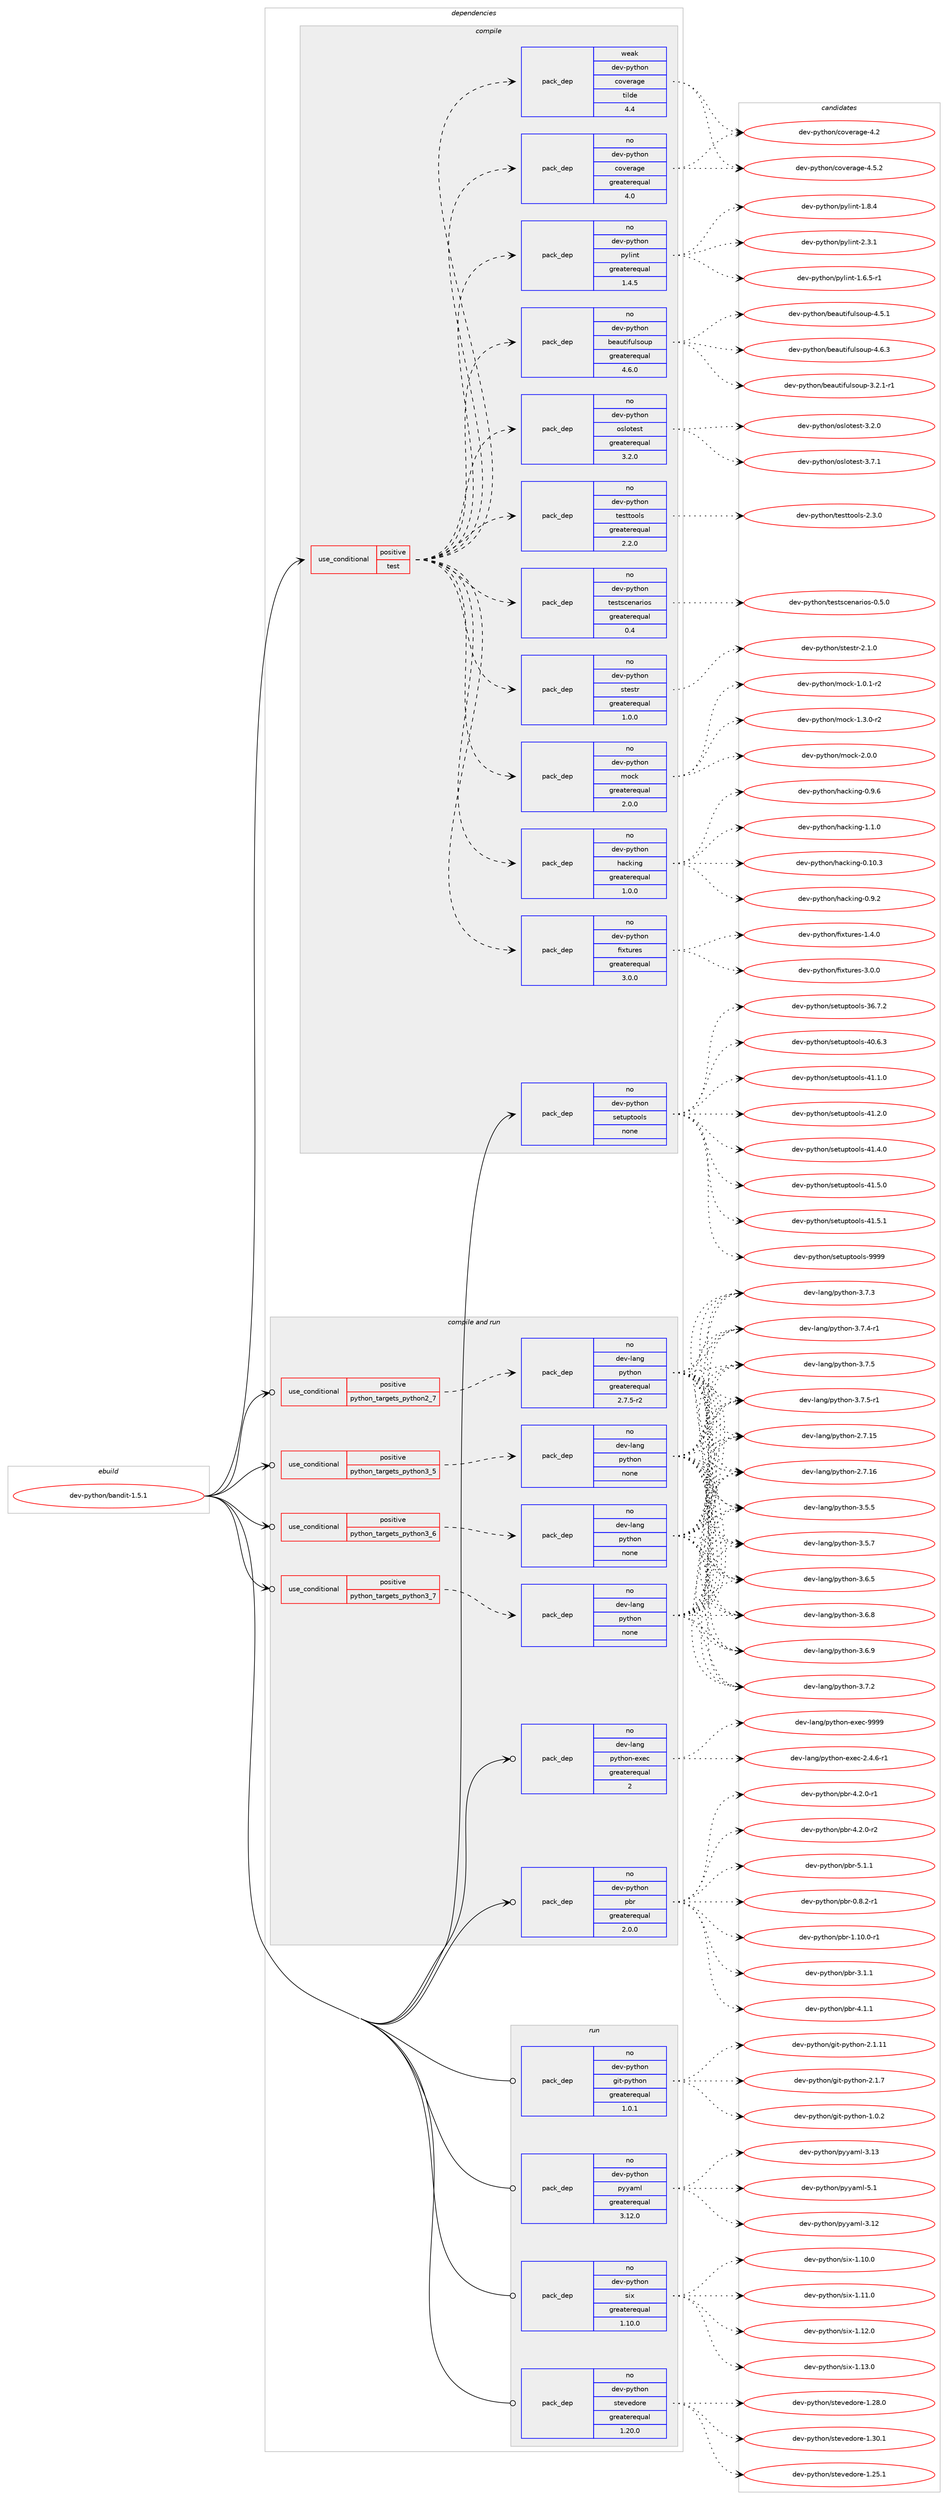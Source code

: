 digraph prolog {

# *************
# Graph options
# *************

newrank=true;
concentrate=true;
compound=true;
graph [rankdir=LR,fontname=Helvetica,fontsize=10,ranksep=1.5];#, ranksep=2.5, nodesep=0.2];
edge  [arrowhead=vee];
node  [fontname=Helvetica,fontsize=10];

# **********
# The ebuild
# **********

subgraph cluster_leftcol {
color=gray;
rank=same;
label=<<i>ebuild</i>>;
id [label="dev-python/bandit-1.5.1", color=red, width=4, href="../dev-python/bandit-1.5.1.svg"];
}

# ****************
# The dependencies
# ****************

subgraph cluster_midcol {
color=gray;
label=<<i>dependencies</i>>;
subgraph cluster_compile {
fillcolor="#eeeeee";
style=filled;
label=<<i>compile</i>>;
subgraph cond136731 {
dependency596279 [label=<<TABLE BORDER="0" CELLBORDER="1" CELLSPACING="0" CELLPADDING="4"><TR><TD ROWSPAN="3" CELLPADDING="10">use_conditional</TD></TR><TR><TD>positive</TD></TR><TR><TD>test</TD></TR></TABLE>>, shape=none, color=red];
subgraph pack447774 {
dependency596280 [label=<<TABLE BORDER="0" CELLBORDER="1" CELLSPACING="0" CELLPADDING="4" WIDTH="220"><TR><TD ROWSPAN="6" CELLPADDING="30">pack_dep</TD></TR><TR><TD WIDTH="110">no</TD></TR><TR><TD>dev-python</TD></TR><TR><TD>coverage</TD></TR><TR><TD>greaterequal</TD></TR><TR><TD>4.0</TD></TR></TABLE>>, shape=none, color=blue];
}
dependency596279:e -> dependency596280:w [weight=20,style="dashed",arrowhead="vee"];
subgraph pack447775 {
dependency596281 [label=<<TABLE BORDER="0" CELLBORDER="1" CELLSPACING="0" CELLPADDING="4" WIDTH="220"><TR><TD ROWSPAN="6" CELLPADDING="30">pack_dep</TD></TR><TR><TD WIDTH="110">weak</TD></TR><TR><TD>dev-python</TD></TR><TR><TD>coverage</TD></TR><TR><TD>tilde</TD></TR><TR><TD>4.4</TD></TR></TABLE>>, shape=none, color=blue];
}
dependency596279:e -> dependency596281:w [weight=20,style="dashed",arrowhead="vee"];
subgraph pack447776 {
dependency596282 [label=<<TABLE BORDER="0" CELLBORDER="1" CELLSPACING="0" CELLPADDING="4" WIDTH="220"><TR><TD ROWSPAN="6" CELLPADDING="30">pack_dep</TD></TR><TR><TD WIDTH="110">no</TD></TR><TR><TD>dev-python</TD></TR><TR><TD>fixtures</TD></TR><TR><TD>greaterequal</TD></TR><TR><TD>3.0.0</TD></TR></TABLE>>, shape=none, color=blue];
}
dependency596279:e -> dependency596282:w [weight=20,style="dashed",arrowhead="vee"];
subgraph pack447777 {
dependency596283 [label=<<TABLE BORDER="0" CELLBORDER="1" CELLSPACING="0" CELLPADDING="4" WIDTH="220"><TR><TD ROWSPAN="6" CELLPADDING="30">pack_dep</TD></TR><TR><TD WIDTH="110">no</TD></TR><TR><TD>dev-python</TD></TR><TR><TD>hacking</TD></TR><TR><TD>greaterequal</TD></TR><TR><TD>1.0.0</TD></TR></TABLE>>, shape=none, color=blue];
}
dependency596279:e -> dependency596283:w [weight=20,style="dashed",arrowhead="vee"];
subgraph pack447778 {
dependency596284 [label=<<TABLE BORDER="0" CELLBORDER="1" CELLSPACING="0" CELLPADDING="4" WIDTH="220"><TR><TD ROWSPAN="6" CELLPADDING="30">pack_dep</TD></TR><TR><TD WIDTH="110">no</TD></TR><TR><TD>dev-python</TD></TR><TR><TD>mock</TD></TR><TR><TD>greaterequal</TD></TR><TR><TD>2.0.0</TD></TR></TABLE>>, shape=none, color=blue];
}
dependency596279:e -> dependency596284:w [weight=20,style="dashed",arrowhead="vee"];
subgraph pack447779 {
dependency596285 [label=<<TABLE BORDER="0" CELLBORDER="1" CELLSPACING="0" CELLPADDING="4" WIDTH="220"><TR><TD ROWSPAN="6" CELLPADDING="30">pack_dep</TD></TR><TR><TD WIDTH="110">no</TD></TR><TR><TD>dev-python</TD></TR><TR><TD>stestr</TD></TR><TR><TD>greaterequal</TD></TR><TR><TD>1.0.0</TD></TR></TABLE>>, shape=none, color=blue];
}
dependency596279:e -> dependency596285:w [weight=20,style="dashed",arrowhead="vee"];
subgraph pack447780 {
dependency596286 [label=<<TABLE BORDER="0" CELLBORDER="1" CELLSPACING="0" CELLPADDING="4" WIDTH="220"><TR><TD ROWSPAN="6" CELLPADDING="30">pack_dep</TD></TR><TR><TD WIDTH="110">no</TD></TR><TR><TD>dev-python</TD></TR><TR><TD>testscenarios</TD></TR><TR><TD>greaterequal</TD></TR><TR><TD>0.4</TD></TR></TABLE>>, shape=none, color=blue];
}
dependency596279:e -> dependency596286:w [weight=20,style="dashed",arrowhead="vee"];
subgraph pack447781 {
dependency596287 [label=<<TABLE BORDER="0" CELLBORDER="1" CELLSPACING="0" CELLPADDING="4" WIDTH="220"><TR><TD ROWSPAN="6" CELLPADDING="30">pack_dep</TD></TR><TR><TD WIDTH="110">no</TD></TR><TR><TD>dev-python</TD></TR><TR><TD>testtools</TD></TR><TR><TD>greaterequal</TD></TR><TR><TD>2.2.0</TD></TR></TABLE>>, shape=none, color=blue];
}
dependency596279:e -> dependency596287:w [weight=20,style="dashed",arrowhead="vee"];
subgraph pack447782 {
dependency596288 [label=<<TABLE BORDER="0" CELLBORDER="1" CELLSPACING="0" CELLPADDING="4" WIDTH="220"><TR><TD ROWSPAN="6" CELLPADDING="30">pack_dep</TD></TR><TR><TD WIDTH="110">no</TD></TR><TR><TD>dev-python</TD></TR><TR><TD>oslotest</TD></TR><TR><TD>greaterequal</TD></TR><TR><TD>3.2.0</TD></TR></TABLE>>, shape=none, color=blue];
}
dependency596279:e -> dependency596288:w [weight=20,style="dashed",arrowhead="vee"];
subgraph pack447783 {
dependency596289 [label=<<TABLE BORDER="0" CELLBORDER="1" CELLSPACING="0" CELLPADDING="4" WIDTH="220"><TR><TD ROWSPAN="6" CELLPADDING="30">pack_dep</TD></TR><TR><TD WIDTH="110">no</TD></TR><TR><TD>dev-python</TD></TR><TR><TD>beautifulsoup</TD></TR><TR><TD>greaterequal</TD></TR><TR><TD>4.6.0</TD></TR></TABLE>>, shape=none, color=blue];
}
dependency596279:e -> dependency596289:w [weight=20,style="dashed",arrowhead="vee"];
subgraph pack447784 {
dependency596290 [label=<<TABLE BORDER="0" CELLBORDER="1" CELLSPACING="0" CELLPADDING="4" WIDTH="220"><TR><TD ROWSPAN="6" CELLPADDING="30">pack_dep</TD></TR><TR><TD WIDTH="110">no</TD></TR><TR><TD>dev-python</TD></TR><TR><TD>pylint</TD></TR><TR><TD>greaterequal</TD></TR><TR><TD>1.4.5</TD></TR></TABLE>>, shape=none, color=blue];
}
dependency596279:e -> dependency596290:w [weight=20,style="dashed",arrowhead="vee"];
}
id:e -> dependency596279:w [weight=20,style="solid",arrowhead="vee"];
subgraph pack447785 {
dependency596291 [label=<<TABLE BORDER="0" CELLBORDER="1" CELLSPACING="0" CELLPADDING="4" WIDTH="220"><TR><TD ROWSPAN="6" CELLPADDING="30">pack_dep</TD></TR><TR><TD WIDTH="110">no</TD></TR><TR><TD>dev-python</TD></TR><TR><TD>setuptools</TD></TR><TR><TD>none</TD></TR><TR><TD></TD></TR></TABLE>>, shape=none, color=blue];
}
id:e -> dependency596291:w [weight=20,style="solid",arrowhead="vee"];
}
subgraph cluster_compileandrun {
fillcolor="#eeeeee";
style=filled;
label=<<i>compile and run</i>>;
subgraph cond136732 {
dependency596292 [label=<<TABLE BORDER="0" CELLBORDER="1" CELLSPACING="0" CELLPADDING="4"><TR><TD ROWSPAN="3" CELLPADDING="10">use_conditional</TD></TR><TR><TD>positive</TD></TR><TR><TD>python_targets_python2_7</TD></TR></TABLE>>, shape=none, color=red];
subgraph pack447786 {
dependency596293 [label=<<TABLE BORDER="0" CELLBORDER="1" CELLSPACING="0" CELLPADDING="4" WIDTH="220"><TR><TD ROWSPAN="6" CELLPADDING="30">pack_dep</TD></TR><TR><TD WIDTH="110">no</TD></TR><TR><TD>dev-lang</TD></TR><TR><TD>python</TD></TR><TR><TD>greaterequal</TD></TR><TR><TD>2.7.5-r2</TD></TR></TABLE>>, shape=none, color=blue];
}
dependency596292:e -> dependency596293:w [weight=20,style="dashed",arrowhead="vee"];
}
id:e -> dependency596292:w [weight=20,style="solid",arrowhead="odotvee"];
subgraph cond136733 {
dependency596294 [label=<<TABLE BORDER="0" CELLBORDER="1" CELLSPACING="0" CELLPADDING="4"><TR><TD ROWSPAN="3" CELLPADDING="10">use_conditional</TD></TR><TR><TD>positive</TD></TR><TR><TD>python_targets_python3_5</TD></TR></TABLE>>, shape=none, color=red];
subgraph pack447787 {
dependency596295 [label=<<TABLE BORDER="0" CELLBORDER="1" CELLSPACING="0" CELLPADDING="4" WIDTH="220"><TR><TD ROWSPAN="6" CELLPADDING="30">pack_dep</TD></TR><TR><TD WIDTH="110">no</TD></TR><TR><TD>dev-lang</TD></TR><TR><TD>python</TD></TR><TR><TD>none</TD></TR><TR><TD></TD></TR></TABLE>>, shape=none, color=blue];
}
dependency596294:e -> dependency596295:w [weight=20,style="dashed",arrowhead="vee"];
}
id:e -> dependency596294:w [weight=20,style="solid",arrowhead="odotvee"];
subgraph cond136734 {
dependency596296 [label=<<TABLE BORDER="0" CELLBORDER="1" CELLSPACING="0" CELLPADDING="4"><TR><TD ROWSPAN="3" CELLPADDING="10">use_conditional</TD></TR><TR><TD>positive</TD></TR><TR><TD>python_targets_python3_6</TD></TR></TABLE>>, shape=none, color=red];
subgraph pack447788 {
dependency596297 [label=<<TABLE BORDER="0" CELLBORDER="1" CELLSPACING="0" CELLPADDING="4" WIDTH="220"><TR><TD ROWSPAN="6" CELLPADDING="30">pack_dep</TD></TR><TR><TD WIDTH="110">no</TD></TR><TR><TD>dev-lang</TD></TR><TR><TD>python</TD></TR><TR><TD>none</TD></TR><TR><TD></TD></TR></TABLE>>, shape=none, color=blue];
}
dependency596296:e -> dependency596297:w [weight=20,style="dashed",arrowhead="vee"];
}
id:e -> dependency596296:w [weight=20,style="solid",arrowhead="odotvee"];
subgraph cond136735 {
dependency596298 [label=<<TABLE BORDER="0" CELLBORDER="1" CELLSPACING="0" CELLPADDING="4"><TR><TD ROWSPAN="3" CELLPADDING="10">use_conditional</TD></TR><TR><TD>positive</TD></TR><TR><TD>python_targets_python3_7</TD></TR></TABLE>>, shape=none, color=red];
subgraph pack447789 {
dependency596299 [label=<<TABLE BORDER="0" CELLBORDER="1" CELLSPACING="0" CELLPADDING="4" WIDTH="220"><TR><TD ROWSPAN="6" CELLPADDING="30">pack_dep</TD></TR><TR><TD WIDTH="110">no</TD></TR><TR><TD>dev-lang</TD></TR><TR><TD>python</TD></TR><TR><TD>none</TD></TR><TR><TD></TD></TR></TABLE>>, shape=none, color=blue];
}
dependency596298:e -> dependency596299:w [weight=20,style="dashed",arrowhead="vee"];
}
id:e -> dependency596298:w [weight=20,style="solid",arrowhead="odotvee"];
subgraph pack447790 {
dependency596300 [label=<<TABLE BORDER="0" CELLBORDER="1" CELLSPACING="0" CELLPADDING="4" WIDTH="220"><TR><TD ROWSPAN="6" CELLPADDING="30">pack_dep</TD></TR><TR><TD WIDTH="110">no</TD></TR><TR><TD>dev-lang</TD></TR><TR><TD>python-exec</TD></TR><TR><TD>greaterequal</TD></TR><TR><TD>2</TD></TR></TABLE>>, shape=none, color=blue];
}
id:e -> dependency596300:w [weight=20,style="solid",arrowhead="odotvee"];
subgraph pack447791 {
dependency596301 [label=<<TABLE BORDER="0" CELLBORDER="1" CELLSPACING="0" CELLPADDING="4" WIDTH="220"><TR><TD ROWSPAN="6" CELLPADDING="30">pack_dep</TD></TR><TR><TD WIDTH="110">no</TD></TR><TR><TD>dev-python</TD></TR><TR><TD>pbr</TD></TR><TR><TD>greaterequal</TD></TR><TR><TD>2.0.0</TD></TR></TABLE>>, shape=none, color=blue];
}
id:e -> dependency596301:w [weight=20,style="solid",arrowhead="odotvee"];
}
subgraph cluster_run {
fillcolor="#eeeeee";
style=filled;
label=<<i>run</i>>;
subgraph pack447792 {
dependency596302 [label=<<TABLE BORDER="0" CELLBORDER="1" CELLSPACING="0" CELLPADDING="4" WIDTH="220"><TR><TD ROWSPAN="6" CELLPADDING="30">pack_dep</TD></TR><TR><TD WIDTH="110">no</TD></TR><TR><TD>dev-python</TD></TR><TR><TD>git-python</TD></TR><TR><TD>greaterequal</TD></TR><TR><TD>1.0.1</TD></TR></TABLE>>, shape=none, color=blue];
}
id:e -> dependency596302:w [weight=20,style="solid",arrowhead="odot"];
subgraph pack447793 {
dependency596303 [label=<<TABLE BORDER="0" CELLBORDER="1" CELLSPACING="0" CELLPADDING="4" WIDTH="220"><TR><TD ROWSPAN="6" CELLPADDING="30">pack_dep</TD></TR><TR><TD WIDTH="110">no</TD></TR><TR><TD>dev-python</TD></TR><TR><TD>pyyaml</TD></TR><TR><TD>greaterequal</TD></TR><TR><TD>3.12.0</TD></TR></TABLE>>, shape=none, color=blue];
}
id:e -> dependency596303:w [weight=20,style="solid",arrowhead="odot"];
subgraph pack447794 {
dependency596304 [label=<<TABLE BORDER="0" CELLBORDER="1" CELLSPACING="0" CELLPADDING="4" WIDTH="220"><TR><TD ROWSPAN="6" CELLPADDING="30">pack_dep</TD></TR><TR><TD WIDTH="110">no</TD></TR><TR><TD>dev-python</TD></TR><TR><TD>six</TD></TR><TR><TD>greaterequal</TD></TR><TR><TD>1.10.0</TD></TR></TABLE>>, shape=none, color=blue];
}
id:e -> dependency596304:w [weight=20,style="solid",arrowhead="odot"];
subgraph pack447795 {
dependency596305 [label=<<TABLE BORDER="0" CELLBORDER="1" CELLSPACING="0" CELLPADDING="4" WIDTH="220"><TR><TD ROWSPAN="6" CELLPADDING="30">pack_dep</TD></TR><TR><TD WIDTH="110">no</TD></TR><TR><TD>dev-python</TD></TR><TR><TD>stevedore</TD></TR><TR><TD>greaterequal</TD></TR><TR><TD>1.20.0</TD></TR></TABLE>>, shape=none, color=blue];
}
id:e -> dependency596305:w [weight=20,style="solid",arrowhead="odot"];
}
}

# **************
# The candidates
# **************

subgraph cluster_choices {
rank=same;
color=gray;
label=<<i>candidates</i>>;

subgraph choice447774 {
color=black;
nodesep=1;
choice1001011184511212111610411111047991111181011149710310145524650 [label="dev-python/coverage-4.2", color=red, width=4,href="../dev-python/coverage-4.2.svg"];
choice10010111845112121116104111110479911111810111497103101455246534650 [label="dev-python/coverage-4.5.2", color=red, width=4,href="../dev-python/coverage-4.5.2.svg"];
dependency596280:e -> choice1001011184511212111610411111047991111181011149710310145524650:w [style=dotted,weight="100"];
dependency596280:e -> choice10010111845112121116104111110479911111810111497103101455246534650:w [style=dotted,weight="100"];
}
subgraph choice447775 {
color=black;
nodesep=1;
choice1001011184511212111610411111047991111181011149710310145524650 [label="dev-python/coverage-4.2", color=red, width=4,href="../dev-python/coverage-4.2.svg"];
choice10010111845112121116104111110479911111810111497103101455246534650 [label="dev-python/coverage-4.5.2", color=red, width=4,href="../dev-python/coverage-4.5.2.svg"];
dependency596281:e -> choice1001011184511212111610411111047991111181011149710310145524650:w [style=dotted,weight="100"];
dependency596281:e -> choice10010111845112121116104111110479911111810111497103101455246534650:w [style=dotted,weight="100"];
}
subgraph choice447776 {
color=black;
nodesep=1;
choice1001011184511212111610411111047102105120116117114101115454946524648 [label="dev-python/fixtures-1.4.0", color=red, width=4,href="../dev-python/fixtures-1.4.0.svg"];
choice1001011184511212111610411111047102105120116117114101115455146484648 [label="dev-python/fixtures-3.0.0", color=red, width=4,href="../dev-python/fixtures-3.0.0.svg"];
dependency596282:e -> choice1001011184511212111610411111047102105120116117114101115454946524648:w [style=dotted,weight="100"];
dependency596282:e -> choice1001011184511212111610411111047102105120116117114101115455146484648:w [style=dotted,weight="100"];
}
subgraph choice447777 {
color=black;
nodesep=1;
choice1001011184511212111610411111047104979910710511010345484649484651 [label="dev-python/hacking-0.10.3", color=red, width=4,href="../dev-python/hacking-0.10.3.svg"];
choice10010111845112121116104111110471049799107105110103454846574650 [label="dev-python/hacking-0.9.2", color=red, width=4,href="../dev-python/hacking-0.9.2.svg"];
choice10010111845112121116104111110471049799107105110103454846574654 [label="dev-python/hacking-0.9.6", color=red, width=4,href="../dev-python/hacking-0.9.6.svg"];
choice10010111845112121116104111110471049799107105110103454946494648 [label="dev-python/hacking-1.1.0", color=red, width=4,href="../dev-python/hacking-1.1.0.svg"];
dependency596283:e -> choice1001011184511212111610411111047104979910710511010345484649484651:w [style=dotted,weight="100"];
dependency596283:e -> choice10010111845112121116104111110471049799107105110103454846574650:w [style=dotted,weight="100"];
dependency596283:e -> choice10010111845112121116104111110471049799107105110103454846574654:w [style=dotted,weight="100"];
dependency596283:e -> choice10010111845112121116104111110471049799107105110103454946494648:w [style=dotted,weight="100"];
}
subgraph choice447778 {
color=black;
nodesep=1;
choice1001011184511212111610411111047109111991074549464846494511450 [label="dev-python/mock-1.0.1-r2", color=red, width=4,href="../dev-python/mock-1.0.1-r2.svg"];
choice1001011184511212111610411111047109111991074549465146484511450 [label="dev-python/mock-1.3.0-r2", color=red, width=4,href="../dev-python/mock-1.3.0-r2.svg"];
choice100101118451121211161041111104710911199107455046484648 [label="dev-python/mock-2.0.0", color=red, width=4,href="../dev-python/mock-2.0.0.svg"];
dependency596284:e -> choice1001011184511212111610411111047109111991074549464846494511450:w [style=dotted,weight="100"];
dependency596284:e -> choice1001011184511212111610411111047109111991074549465146484511450:w [style=dotted,weight="100"];
dependency596284:e -> choice100101118451121211161041111104710911199107455046484648:w [style=dotted,weight="100"];
}
subgraph choice447779 {
color=black;
nodesep=1;
choice1001011184511212111610411111047115116101115116114455046494648 [label="dev-python/stestr-2.1.0", color=red, width=4,href="../dev-python/stestr-2.1.0.svg"];
dependency596285:e -> choice1001011184511212111610411111047115116101115116114455046494648:w [style=dotted,weight="100"];
}
subgraph choice447780 {
color=black;
nodesep=1;
choice10010111845112121116104111110471161011151161159910111097114105111115454846534648 [label="dev-python/testscenarios-0.5.0", color=red, width=4,href="../dev-python/testscenarios-0.5.0.svg"];
dependency596286:e -> choice10010111845112121116104111110471161011151161159910111097114105111115454846534648:w [style=dotted,weight="100"];
}
subgraph choice447781 {
color=black;
nodesep=1;
choice1001011184511212111610411111047116101115116116111111108115455046514648 [label="dev-python/testtools-2.3.0", color=red, width=4,href="../dev-python/testtools-2.3.0.svg"];
dependency596287:e -> choice1001011184511212111610411111047116101115116116111111108115455046514648:w [style=dotted,weight="100"];
}
subgraph choice447782 {
color=black;
nodesep=1;
choice1001011184511212111610411111047111115108111116101115116455146504648 [label="dev-python/oslotest-3.2.0", color=red, width=4,href="../dev-python/oslotest-3.2.0.svg"];
choice1001011184511212111610411111047111115108111116101115116455146554649 [label="dev-python/oslotest-3.7.1", color=red, width=4,href="../dev-python/oslotest-3.7.1.svg"];
dependency596288:e -> choice1001011184511212111610411111047111115108111116101115116455146504648:w [style=dotted,weight="100"];
dependency596288:e -> choice1001011184511212111610411111047111115108111116101115116455146554649:w [style=dotted,weight="100"];
}
subgraph choice447783 {
color=black;
nodesep=1;
choice100101118451121211161041111104798101971171161051021171081151111171124551465046494511449 [label="dev-python/beautifulsoup-3.2.1-r1", color=red, width=4,href="../dev-python/beautifulsoup-3.2.1-r1.svg"];
choice10010111845112121116104111110479810197117116105102117108115111117112455246534649 [label="dev-python/beautifulsoup-4.5.1", color=red, width=4,href="../dev-python/beautifulsoup-4.5.1.svg"];
choice10010111845112121116104111110479810197117116105102117108115111117112455246544651 [label="dev-python/beautifulsoup-4.6.3", color=red, width=4,href="../dev-python/beautifulsoup-4.6.3.svg"];
dependency596289:e -> choice100101118451121211161041111104798101971171161051021171081151111171124551465046494511449:w [style=dotted,weight="100"];
dependency596289:e -> choice10010111845112121116104111110479810197117116105102117108115111117112455246534649:w [style=dotted,weight="100"];
dependency596289:e -> choice10010111845112121116104111110479810197117116105102117108115111117112455246544651:w [style=dotted,weight="100"];
}
subgraph choice447784 {
color=black;
nodesep=1;
choice10010111845112121116104111110471121211081051101164549465446534511449 [label="dev-python/pylint-1.6.5-r1", color=red, width=4,href="../dev-python/pylint-1.6.5-r1.svg"];
choice1001011184511212111610411111047112121108105110116454946564652 [label="dev-python/pylint-1.8.4", color=red, width=4,href="../dev-python/pylint-1.8.4.svg"];
choice1001011184511212111610411111047112121108105110116455046514649 [label="dev-python/pylint-2.3.1", color=red, width=4,href="../dev-python/pylint-2.3.1.svg"];
dependency596290:e -> choice10010111845112121116104111110471121211081051101164549465446534511449:w [style=dotted,weight="100"];
dependency596290:e -> choice1001011184511212111610411111047112121108105110116454946564652:w [style=dotted,weight="100"];
dependency596290:e -> choice1001011184511212111610411111047112121108105110116455046514649:w [style=dotted,weight="100"];
}
subgraph choice447785 {
color=black;
nodesep=1;
choice100101118451121211161041111104711510111611711211611111110811545515446554650 [label="dev-python/setuptools-36.7.2", color=red, width=4,href="../dev-python/setuptools-36.7.2.svg"];
choice100101118451121211161041111104711510111611711211611111110811545524846544651 [label="dev-python/setuptools-40.6.3", color=red, width=4,href="../dev-python/setuptools-40.6.3.svg"];
choice100101118451121211161041111104711510111611711211611111110811545524946494648 [label="dev-python/setuptools-41.1.0", color=red, width=4,href="../dev-python/setuptools-41.1.0.svg"];
choice100101118451121211161041111104711510111611711211611111110811545524946504648 [label="dev-python/setuptools-41.2.0", color=red, width=4,href="../dev-python/setuptools-41.2.0.svg"];
choice100101118451121211161041111104711510111611711211611111110811545524946524648 [label="dev-python/setuptools-41.4.0", color=red, width=4,href="../dev-python/setuptools-41.4.0.svg"];
choice100101118451121211161041111104711510111611711211611111110811545524946534648 [label="dev-python/setuptools-41.5.0", color=red, width=4,href="../dev-python/setuptools-41.5.0.svg"];
choice100101118451121211161041111104711510111611711211611111110811545524946534649 [label="dev-python/setuptools-41.5.1", color=red, width=4,href="../dev-python/setuptools-41.5.1.svg"];
choice10010111845112121116104111110471151011161171121161111111081154557575757 [label="dev-python/setuptools-9999", color=red, width=4,href="../dev-python/setuptools-9999.svg"];
dependency596291:e -> choice100101118451121211161041111104711510111611711211611111110811545515446554650:w [style=dotted,weight="100"];
dependency596291:e -> choice100101118451121211161041111104711510111611711211611111110811545524846544651:w [style=dotted,weight="100"];
dependency596291:e -> choice100101118451121211161041111104711510111611711211611111110811545524946494648:w [style=dotted,weight="100"];
dependency596291:e -> choice100101118451121211161041111104711510111611711211611111110811545524946504648:w [style=dotted,weight="100"];
dependency596291:e -> choice100101118451121211161041111104711510111611711211611111110811545524946524648:w [style=dotted,weight="100"];
dependency596291:e -> choice100101118451121211161041111104711510111611711211611111110811545524946534648:w [style=dotted,weight="100"];
dependency596291:e -> choice100101118451121211161041111104711510111611711211611111110811545524946534649:w [style=dotted,weight="100"];
dependency596291:e -> choice10010111845112121116104111110471151011161171121161111111081154557575757:w [style=dotted,weight="100"];
}
subgraph choice447786 {
color=black;
nodesep=1;
choice10010111845108971101034711212111610411111045504655464953 [label="dev-lang/python-2.7.15", color=red, width=4,href="../dev-lang/python-2.7.15.svg"];
choice10010111845108971101034711212111610411111045504655464954 [label="dev-lang/python-2.7.16", color=red, width=4,href="../dev-lang/python-2.7.16.svg"];
choice100101118451089711010347112121116104111110455146534653 [label="dev-lang/python-3.5.5", color=red, width=4,href="../dev-lang/python-3.5.5.svg"];
choice100101118451089711010347112121116104111110455146534655 [label="dev-lang/python-3.5.7", color=red, width=4,href="../dev-lang/python-3.5.7.svg"];
choice100101118451089711010347112121116104111110455146544653 [label="dev-lang/python-3.6.5", color=red, width=4,href="../dev-lang/python-3.6.5.svg"];
choice100101118451089711010347112121116104111110455146544656 [label="dev-lang/python-3.6.8", color=red, width=4,href="../dev-lang/python-3.6.8.svg"];
choice100101118451089711010347112121116104111110455146544657 [label="dev-lang/python-3.6.9", color=red, width=4,href="../dev-lang/python-3.6.9.svg"];
choice100101118451089711010347112121116104111110455146554650 [label="dev-lang/python-3.7.2", color=red, width=4,href="../dev-lang/python-3.7.2.svg"];
choice100101118451089711010347112121116104111110455146554651 [label="dev-lang/python-3.7.3", color=red, width=4,href="../dev-lang/python-3.7.3.svg"];
choice1001011184510897110103471121211161041111104551465546524511449 [label="dev-lang/python-3.7.4-r1", color=red, width=4,href="../dev-lang/python-3.7.4-r1.svg"];
choice100101118451089711010347112121116104111110455146554653 [label="dev-lang/python-3.7.5", color=red, width=4,href="../dev-lang/python-3.7.5.svg"];
choice1001011184510897110103471121211161041111104551465546534511449 [label="dev-lang/python-3.7.5-r1", color=red, width=4,href="../dev-lang/python-3.7.5-r1.svg"];
dependency596293:e -> choice10010111845108971101034711212111610411111045504655464953:w [style=dotted,weight="100"];
dependency596293:e -> choice10010111845108971101034711212111610411111045504655464954:w [style=dotted,weight="100"];
dependency596293:e -> choice100101118451089711010347112121116104111110455146534653:w [style=dotted,weight="100"];
dependency596293:e -> choice100101118451089711010347112121116104111110455146534655:w [style=dotted,weight="100"];
dependency596293:e -> choice100101118451089711010347112121116104111110455146544653:w [style=dotted,weight="100"];
dependency596293:e -> choice100101118451089711010347112121116104111110455146544656:w [style=dotted,weight="100"];
dependency596293:e -> choice100101118451089711010347112121116104111110455146544657:w [style=dotted,weight="100"];
dependency596293:e -> choice100101118451089711010347112121116104111110455146554650:w [style=dotted,weight="100"];
dependency596293:e -> choice100101118451089711010347112121116104111110455146554651:w [style=dotted,weight="100"];
dependency596293:e -> choice1001011184510897110103471121211161041111104551465546524511449:w [style=dotted,weight="100"];
dependency596293:e -> choice100101118451089711010347112121116104111110455146554653:w [style=dotted,weight="100"];
dependency596293:e -> choice1001011184510897110103471121211161041111104551465546534511449:w [style=dotted,weight="100"];
}
subgraph choice447787 {
color=black;
nodesep=1;
choice10010111845108971101034711212111610411111045504655464953 [label="dev-lang/python-2.7.15", color=red, width=4,href="../dev-lang/python-2.7.15.svg"];
choice10010111845108971101034711212111610411111045504655464954 [label="dev-lang/python-2.7.16", color=red, width=4,href="../dev-lang/python-2.7.16.svg"];
choice100101118451089711010347112121116104111110455146534653 [label="dev-lang/python-3.5.5", color=red, width=4,href="../dev-lang/python-3.5.5.svg"];
choice100101118451089711010347112121116104111110455146534655 [label="dev-lang/python-3.5.7", color=red, width=4,href="../dev-lang/python-3.5.7.svg"];
choice100101118451089711010347112121116104111110455146544653 [label="dev-lang/python-3.6.5", color=red, width=4,href="../dev-lang/python-3.6.5.svg"];
choice100101118451089711010347112121116104111110455146544656 [label="dev-lang/python-3.6.8", color=red, width=4,href="../dev-lang/python-3.6.8.svg"];
choice100101118451089711010347112121116104111110455146544657 [label="dev-lang/python-3.6.9", color=red, width=4,href="../dev-lang/python-3.6.9.svg"];
choice100101118451089711010347112121116104111110455146554650 [label="dev-lang/python-3.7.2", color=red, width=4,href="../dev-lang/python-3.7.2.svg"];
choice100101118451089711010347112121116104111110455146554651 [label="dev-lang/python-3.7.3", color=red, width=4,href="../dev-lang/python-3.7.3.svg"];
choice1001011184510897110103471121211161041111104551465546524511449 [label="dev-lang/python-3.7.4-r1", color=red, width=4,href="../dev-lang/python-3.7.4-r1.svg"];
choice100101118451089711010347112121116104111110455146554653 [label="dev-lang/python-3.7.5", color=red, width=4,href="../dev-lang/python-3.7.5.svg"];
choice1001011184510897110103471121211161041111104551465546534511449 [label="dev-lang/python-3.7.5-r1", color=red, width=4,href="../dev-lang/python-3.7.5-r1.svg"];
dependency596295:e -> choice10010111845108971101034711212111610411111045504655464953:w [style=dotted,weight="100"];
dependency596295:e -> choice10010111845108971101034711212111610411111045504655464954:w [style=dotted,weight="100"];
dependency596295:e -> choice100101118451089711010347112121116104111110455146534653:w [style=dotted,weight="100"];
dependency596295:e -> choice100101118451089711010347112121116104111110455146534655:w [style=dotted,weight="100"];
dependency596295:e -> choice100101118451089711010347112121116104111110455146544653:w [style=dotted,weight="100"];
dependency596295:e -> choice100101118451089711010347112121116104111110455146544656:w [style=dotted,weight="100"];
dependency596295:e -> choice100101118451089711010347112121116104111110455146544657:w [style=dotted,weight="100"];
dependency596295:e -> choice100101118451089711010347112121116104111110455146554650:w [style=dotted,weight="100"];
dependency596295:e -> choice100101118451089711010347112121116104111110455146554651:w [style=dotted,weight="100"];
dependency596295:e -> choice1001011184510897110103471121211161041111104551465546524511449:w [style=dotted,weight="100"];
dependency596295:e -> choice100101118451089711010347112121116104111110455146554653:w [style=dotted,weight="100"];
dependency596295:e -> choice1001011184510897110103471121211161041111104551465546534511449:w [style=dotted,weight="100"];
}
subgraph choice447788 {
color=black;
nodesep=1;
choice10010111845108971101034711212111610411111045504655464953 [label="dev-lang/python-2.7.15", color=red, width=4,href="../dev-lang/python-2.7.15.svg"];
choice10010111845108971101034711212111610411111045504655464954 [label="dev-lang/python-2.7.16", color=red, width=4,href="../dev-lang/python-2.7.16.svg"];
choice100101118451089711010347112121116104111110455146534653 [label="dev-lang/python-3.5.5", color=red, width=4,href="../dev-lang/python-3.5.5.svg"];
choice100101118451089711010347112121116104111110455146534655 [label="dev-lang/python-3.5.7", color=red, width=4,href="../dev-lang/python-3.5.7.svg"];
choice100101118451089711010347112121116104111110455146544653 [label="dev-lang/python-3.6.5", color=red, width=4,href="../dev-lang/python-3.6.5.svg"];
choice100101118451089711010347112121116104111110455146544656 [label="dev-lang/python-3.6.8", color=red, width=4,href="../dev-lang/python-3.6.8.svg"];
choice100101118451089711010347112121116104111110455146544657 [label="dev-lang/python-3.6.9", color=red, width=4,href="../dev-lang/python-3.6.9.svg"];
choice100101118451089711010347112121116104111110455146554650 [label="dev-lang/python-3.7.2", color=red, width=4,href="../dev-lang/python-3.7.2.svg"];
choice100101118451089711010347112121116104111110455146554651 [label="dev-lang/python-3.7.3", color=red, width=4,href="../dev-lang/python-3.7.3.svg"];
choice1001011184510897110103471121211161041111104551465546524511449 [label="dev-lang/python-3.7.4-r1", color=red, width=4,href="../dev-lang/python-3.7.4-r1.svg"];
choice100101118451089711010347112121116104111110455146554653 [label="dev-lang/python-3.7.5", color=red, width=4,href="../dev-lang/python-3.7.5.svg"];
choice1001011184510897110103471121211161041111104551465546534511449 [label="dev-lang/python-3.7.5-r1", color=red, width=4,href="../dev-lang/python-3.7.5-r1.svg"];
dependency596297:e -> choice10010111845108971101034711212111610411111045504655464953:w [style=dotted,weight="100"];
dependency596297:e -> choice10010111845108971101034711212111610411111045504655464954:w [style=dotted,weight="100"];
dependency596297:e -> choice100101118451089711010347112121116104111110455146534653:w [style=dotted,weight="100"];
dependency596297:e -> choice100101118451089711010347112121116104111110455146534655:w [style=dotted,weight="100"];
dependency596297:e -> choice100101118451089711010347112121116104111110455146544653:w [style=dotted,weight="100"];
dependency596297:e -> choice100101118451089711010347112121116104111110455146544656:w [style=dotted,weight="100"];
dependency596297:e -> choice100101118451089711010347112121116104111110455146544657:w [style=dotted,weight="100"];
dependency596297:e -> choice100101118451089711010347112121116104111110455146554650:w [style=dotted,weight="100"];
dependency596297:e -> choice100101118451089711010347112121116104111110455146554651:w [style=dotted,weight="100"];
dependency596297:e -> choice1001011184510897110103471121211161041111104551465546524511449:w [style=dotted,weight="100"];
dependency596297:e -> choice100101118451089711010347112121116104111110455146554653:w [style=dotted,weight="100"];
dependency596297:e -> choice1001011184510897110103471121211161041111104551465546534511449:w [style=dotted,weight="100"];
}
subgraph choice447789 {
color=black;
nodesep=1;
choice10010111845108971101034711212111610411111045504655464953 [label="dev-lang/python-2.7.15", color=red, width=4,href="../dev-lang/python-2.7.15.svg"];
choice10010111845108971101034711212111610411111045504655464954 [label="dev-lang/python-2.7.16", color=red, width=4,href="../dev-lang/python-2.7.16.svg"];
choice100101118451089711010347112121116104111110455146534653 [label="dev-lang/python-3.5.5", color=red, width=4,href="../dev-lang/python-3.5.5.svg"];
choice100101118451089711010347112121116104111110455146534655 [label="dev-lang/python-3.5.7", color=red, width=4,href="../dev-lang/python-3.5.7.svg"];
choice100101118451089711010347112121116104111110455146544653 [label="dev-lang/python-3.6.5", color=red, width=4,href="../dev-lang/python-3.6.5.svg"];
choice100101118451089711010347112121116104111110455146544656 [label="dev-lang/python-3.6.8", color=red, width=4,href="../dev-lang/python-3.6.8.svg"];
choice100101118451089711010347112121116104111110455146544657 [label="dev-lang/python-3.6.9", color=red, width=4,href="../dev-lang/python-3.6.9.svg"];
choice100101118451089711010347112121116104111110455146554650 [label="dev-lang/python-3.7.2", color=red, width=4,href="../dev-lang/python-3.7.2.svg"];
choice100101118451089711010347112121116104111110455146554651 [label="dev-lang/python-3.7.3", color=red, width=4,href="../dev-lang/python-3.7.3.svg"];
choice1001011184510897110103471121211161041111104551465546524511449 [label="dev-lang/python-3.7.4-r1", color=red, width=4,href="../dev-lang/python-3.7.4-r1.svg"];
choice100101118451089711010347112121116104111110455146554653 [label="dev-lang/python-3.7.5", color=red, width=4,href="../dev-lang/python-3.7.5.svg"];
choice1001011184510897110103471121211161041111104551465546534511449 [label="dev-lang/python-3.7.5-r1", color=red, width=4,href="../dev-lang/python-3.7.5-r1.svg"];
dependency596299:e -> choice10010111845108971101034711212111610411111045504655464953:w [style=dotted,weight="100"];
dependency596299:e -> choice10010111845108971101034711212111610411111045504655464954:w [style=dotted,weight="100"];
dependency596299:e -> choice100101118451089711010347112121116104111110455146534653:w [style=dotted,weight="100"];
dependency596299:e -> choice100101118451089711010347112121116104111110455146534655:w [style=dotted,weight="100"];
dependency596299:e -> choice100101118451089711010347112121116104111110455146544653:w [style=dotted,weight="100"];
dependency596299:e -> choice100101118451089711010347112121116104111110455146544656:w [style=dotted,weight="100"];
dependency596299:e -> choice100101118451089711010347112121116104111110455146544657:w [style=dotted,weight="100"];
dependency596299:e -> choice100101118451089711010347112121116104111110455146554650:w [style=dotted,weight="100"];
dependency596299:e -> choice100101118451089711010347112121116104111110455146554651:w [style=dotted,weight="100"];
dependency596299:e -> choice1001011184510897110103471121211161041111104551465546524511449:w [style=dotted,weight="100"];
dependency596299:e -> choice100101118451089711010347112121116104111110455146554653:w [style=dotted,weight="100"];
dependency596299:e -> choice1001011184510897110103471121211161041111104551465546534511449:w [style=dotted,weight="100"];
}
subgraph choice447790 {
color=black;
nodesep=1;
choice10010111845108971101034711212111610411111045101120101994550465246544511449 [label="dev-lang/python-exec-2.4.6-r1", color=red, width=4,href="../dev-lang/python-exec-2.4.6-r1.svg"];
choice10010111845108971101034711212111610411111045101120101994557575757 [label="dev-lang/python-exec-9999", color=red, width=4,href="../dev-lang/python-exec-9999.svg"];
dependency596300:e -> choice10010111845108971101034711212111610411111045101120101994550465246544511449:w [style=dotted,weight="100"];
dependency596300:e -> choice10010111845108971101034711212111610411111045101120101994557575757:w [style=dotted,weight="100"];
}
subgraph choice447791 {
color=black;
nodesep=1;
choice1001011184511212111610411111047112981144548465646504511449 [label="dev-python/pbr-0.8.2-r1", color=red, width=4,href="../dev-python/pbr-0.8.2-r1.svg"];
choice100101118451121211161041111104711298114454946494846484511449 [label="dev-python/pbr-1.10.0-r1", color=red, width=4,href="../dev-python/pbr-1.10.0-r1.svg"];
choice100101118451121211161041111104711298114455146494649 [label="dev-python/pbr-3.1.1", color=red, width=4,href="../dev-python/pbr-3.1.1.svg"];
choice100101118451121211161041111104711298114455246494649 [label="dev-python/pbr-4.1.1", color=red, width=4,href="../dev-python/pbr-4.1.1.svg"];
choice1001011184511212111610411111047112981144552465046484511449 [label="dev-python/pbr-4.2.0-r1", color=red, width=4,href="../dev-python/pbr-4.2.0-r1.svg"];
choice1001011184511212111610411111047112981144552465046484511450 [label="dev-python/pbr-4.2.0-r2", color=red, width=4,href="../dev-python/pbr-4.2.0-r2.svg"];
choice100101118451121211161041111104711298114455346494649 [label="dev-python/pbr-5.1.1", color=red, width=4,href="../dev-python/pbr-5.1.1.svg"];
dependency596301:e -> choice1001011184511212111610411111047112981144548465646504511449:w [style=dotted,weight="100"];
dependency596301:e -> choice100101118451121211161041111104711298114454946494846484511449:w [style=dotted,weight="100"];
dependency596301:e -> choice100101118451121211161041111104711298114455146494649:w [style=dotted,weight="100"];
dependency596301:e -> choice100101118451121211161041111104711298114455246494649:w [style=dotted,weight="100"];
dependency596301:e -> choice1001011184511212111610411111047112981144552465046484511449:w [style=dotted,weight="100"];
dependency596301:e -> choice1001011184511212111610411111047112981144552465046484511450:w [style=dotted,weight="100"];
dependency596301:e -> choice100101118451121211161041111104711298114455346494649:w [style=dotted,weight="100"];
}
subgraph choice447792 {
color=black;
nodesep=1;
choice100101118451121211161041111104710310511645112121116104111110454946484650 [label="dev-python/git-python-1.0.2", color=red, width=4,href="../dev-python/git-python-1.0.2.svg"];
choice10010111845112121116104111110471031051164511212111610411111045504649464949 [label="dev-python/git-python-2.1.11", color=red, width=4,href="../dev-python/git-python-2.1.11.svg"];
choice100101118451121211161041111104710310511645112121116104111110455046494655 [label="dev-python/git-python-2.1.7", color=red, width=4,href="../dev-python/git-python-2.1.7.svg"];
dependency596302:e -> choice100101118451121211161041111104710310511645112121116104111110454946484650:w [style=dotted,weight="100"];
dependency596302:e -> choice10010111845112121116104111110471031051164511212111610411111045504649464949:w [style=dotted,weight="100"];
dependency596302:e -> choice100101118451121211161041111104710310511645112121116104111110455046494655:w [style=dotted,weight="100"];
}
subgraph choice447793 {
color=black;
nodesep=1;
choice1001011184511212111610411111047112121121971091084551464950 [label="dev-python/pyyaml-3.12", color=red, width=4,href="../dev-python/pyyaml-3.12.svg"];
choice1001011184511212111610411111047112121121971091084551464951 [label="dev-python/pyyaml-3.13", color=red, width=4,href="../dev-python/pyyaml-3.13.svg"];
choice10010111845112121116104111110471121211219710910845534649 [label="dev-python/pyyaml-5.1", color=red, width=4,href="../dev-python/pyyaml-5.1.svg"];
dependency596303:e -> choice1001011184511212111610411111047112121121971091084551464950:w [style=dotted,weight="100"];
dependency596303:e -> choice1001011184511212111610411111047112121121971091084551464951:w [style=dotted,weight="100"];
dependency596303:e -> choice10010111845112121116104111110471121211219710910845534649:w [style=dotted,weight="100"];
}
subgraph choice447794 {
color=black;
nodesep=1;
choice100101118451121211161041111104711510512045494649484648 [label="dev-python/six-1.10.0", color=red, width=4,href="../dev-python/six-1.10.0.svg"];
choice100101118451121211161041111104711510512045494649494648 [label="dev-python/six-1.11.0", color=red, width=4,href="../dev-python/six-1.11.0.svg"];
choice100101118451121211161041111104711510512045494649504648 [label="dev-python/six-1.12.0", color=red, width=4,href="../dev-python/six-1.12.0.svg"];
choice100101118451121211161041111104711510512045494649514648 [label="dev-python/six-1.13.0", color=red, width=4,href="../dev-python/six-1.13.0.svg"];
dependency596304:e -> choice100101118451121211161041111104711510512045494649484648:w [style=dotted,weight="100"];
dependency596304:e -> choice100101118451121211161041111104711510512045494649494648:w [style=dotted,weight="100"];
dependency596304:e -> choice100101118451121211161041111104711510512045494649504648:w [style=dotted,weight="100"];
dependency596304:e -> choice100101118451121211161041111104711510512045494649514648:w [style=dotted,weight="100"];
}
subgraph choice447795 {
color=black;
nodesep=1;
choice100101118451121211161041111104711511610111810110011111410145494650534649 [label="dev-python/stevedore-1.25.1", color=red, width=4,href="../dev-python/stevedore-1.25.1.svg"];
choice100101118451121211161041111104711511610111810110011111410145494650564648 [label="dev-python/stevedore-1.28.0", color=red, width=4,href="../dev-python/stevedore-1.28.0.svg"];
choice100101118451121211161041111104711511610111810110011111410145494651484649 [label="dev-python/stevedore-1.30.1", color=red, width=4,href="../dev-python/stevedore-1.30.1.svg"];
dependency596305:e -> choice100101118451121211161041111104711511610111810110011111410145494650534649:w [style=dotted,weight="100"];
dependency596305:e -> choice100101118451121211161041111104711511610111810110011111410145494650564648:w [style=dotted,weight="100"];
dependency596305:e -> choice100101118451121211161041111104711511610111810110011111410145494651484649:w [style=dotted,weight="100"];
}
}

}
